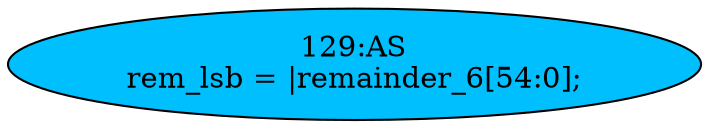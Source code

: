strict digraph "" {
	node [label="\N"];
	"129:AS"	 [ast="<pyverilog.vparser.ast.Assign object at 0x7f284bca9750>",
		def_var="['rem_lsb']",
		fillcolor=deepskyblue,
		label="129:AS
rem_lsb = |remainder_6[54:0];",
		statements="[]",
		style=filled,
		typ=Assign,
		use_var="['remainder_6']"];
}
